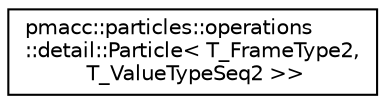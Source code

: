digraph "Graphical Class Hierarchy"
{
 // LATEX_PDF_SIZE
  edge [fontname="Helvetica",fontsize="10",labelfontname="Helvetica",labelfontsize="10"];
  node [fontname="Helvetica",fontsize="10",shape=record];
  rankdir="LR";
  Node0 [label="pmacc::particles::operations\l::detail::Particle\< T_FrameType2,\l T_ValueTypeSeq2 \>\>",height=0.2,width=0.4,color="black", fillcolor="white", style="filled",URL="$structpmacc_1_1particles_1_1operations_1_1detail_1_1_assign_3_01pmacc_1_1_particle_3_01_t___frame469a03dba8d4287888d3095172ee54c.html",tooltip="Assign common attributes of two particle species."];
}
